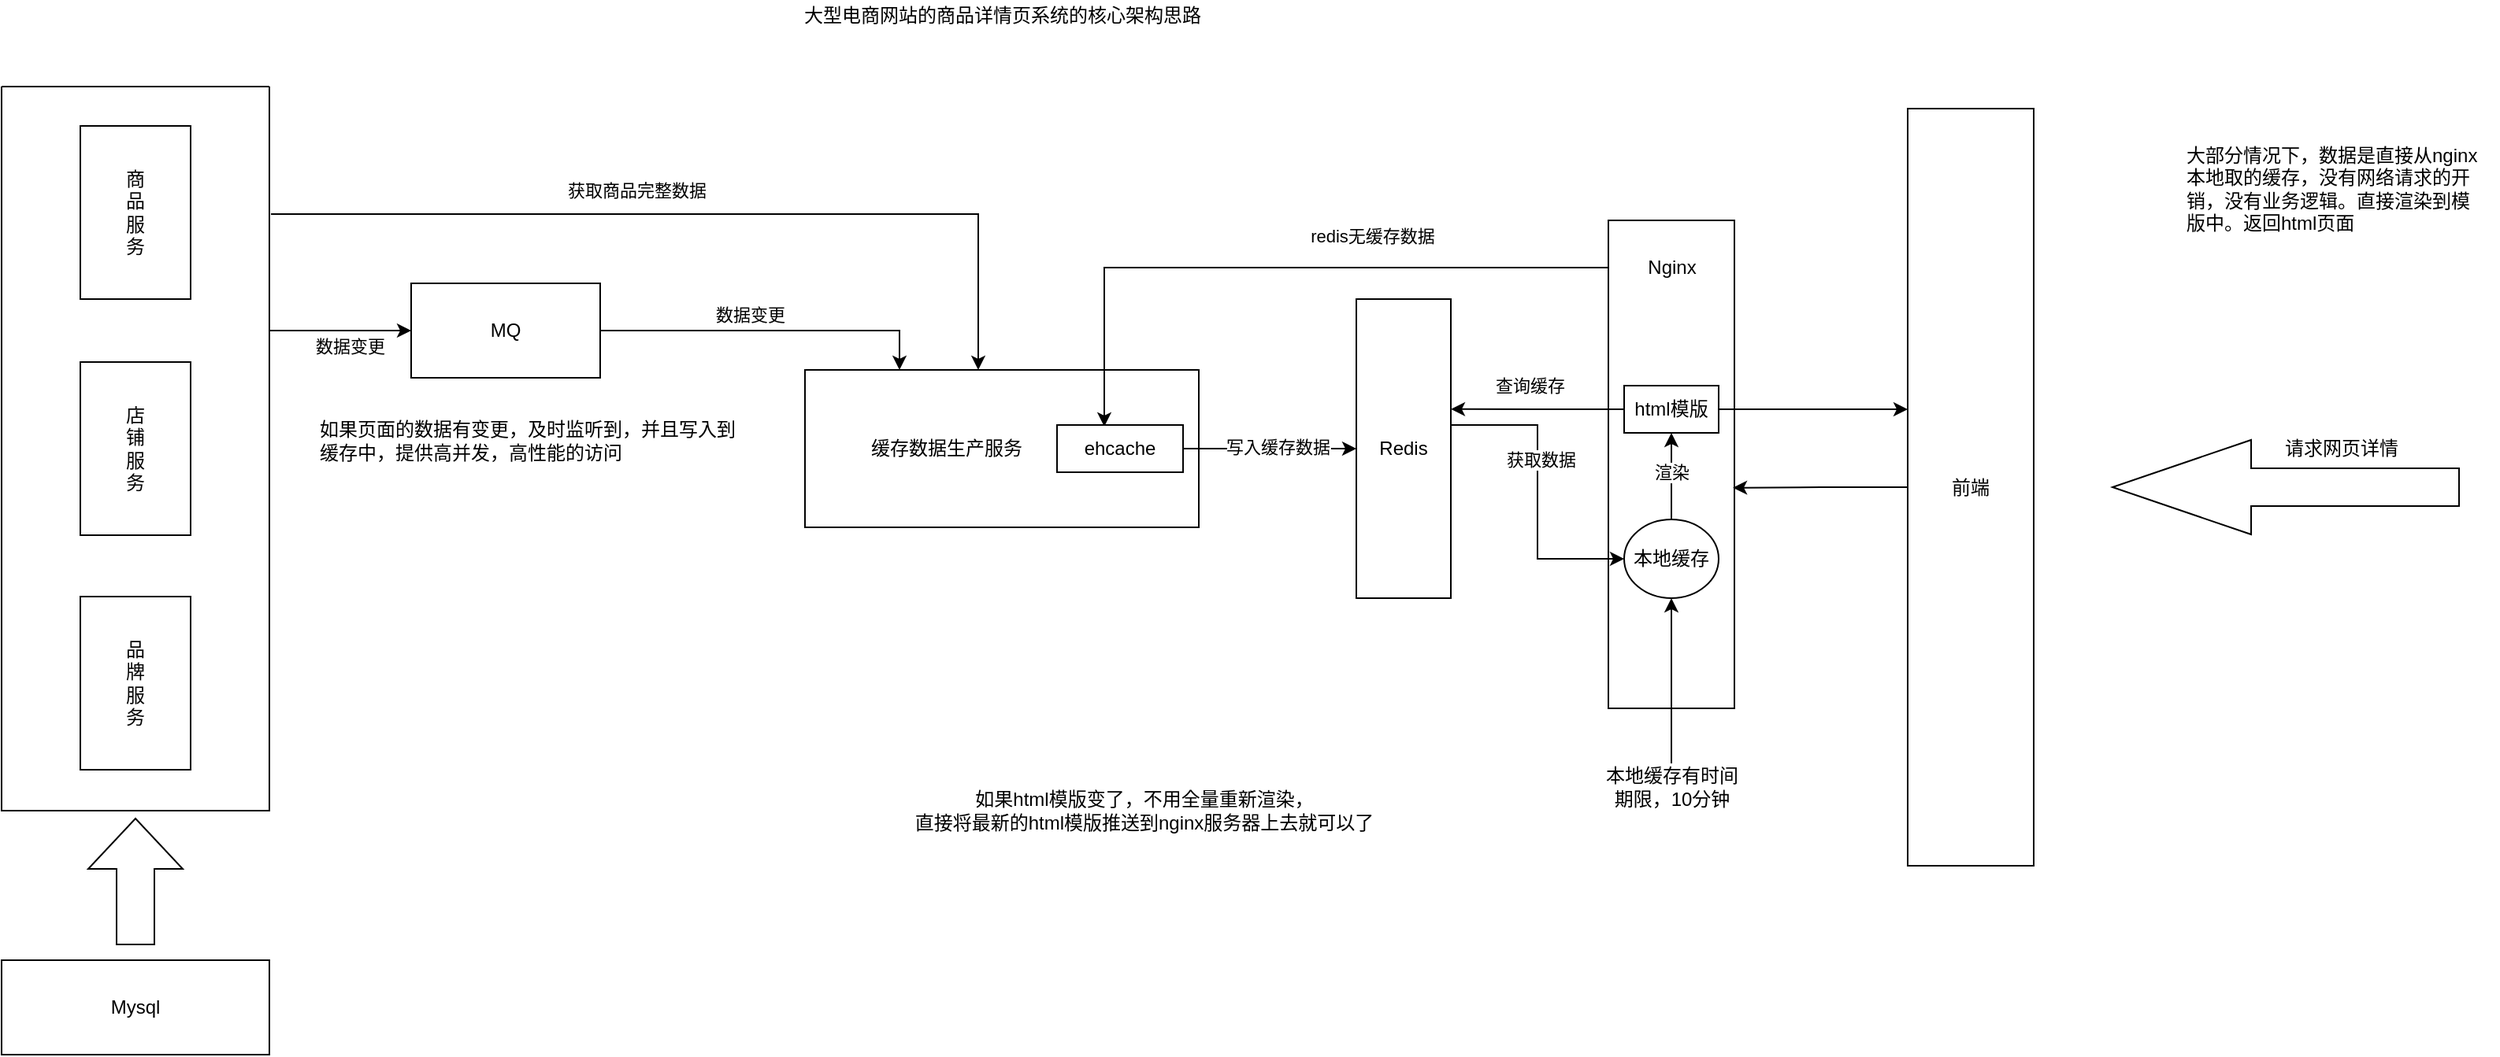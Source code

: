 <mxfile version="21.2.1" type="device" pages="2">
  <diagram id="FVMlDq0MBwnscz3vlR_v" name="01_大型网站电商详情页架构">
    <mxGraphModel dx="1194" dy="849" grid="1" gridSize="10" guides="1" tooltips="1" connect="1" arrows="1" fold="1" page="1" pageScale="1" pageWidth="2339" pageHeight="3300" math="0" shadow="0">
      <root>
        <mxCell id="0" />
        <mxCell id="1" parent="0" />
        <mxCell id="qEfbU9h2yTr7rrgWZIqy-9" value="" style="whiteSpace=wrap;html=1;backgroundOutline=0;" parent="1" vertex="1">
          <mxGeometry x="1050" y="230" width="80" height="310" as="geometry" />
        </mxCell>
        <mxCell id="qEfbU9h2yTr7rrgWZIqy-6" value="&amp;nbsp; &amp;nbsp; &amp;nbsp; &amp;nbsp; &amp;nbsp; &amp;nbsp; 缓存数据生产服务" style="whiteSpace=wrap;html=1;align=left;" parent="1" vertex="1">
          <mxGeometry x="540" y="325" width="250" height="100" as="geometry" />
        </mxCell>
        <mxCell id="qEfbU9h2yTr7rrgWZIqy-38" style="edgeStyle=orthogonalEdgeStyle;rounded=0;orthogonalLoop=1;jettySize=auto;html=1;entryX=0.375;entryY=0.033;entryDx=0;entryDy=0;entryPerimeter=0;exitX=0;exitY=0.25;exitDx=0;exitDy=0;" parent="1" source="qEfbU9h2yTr7rrgWZIqy-9" target="qEfbU9h2yTr7rrgWZIqy-7" edge="1">
          <mxGeometry relative="1" as="geometry">
            <mxPoint x="730" y="320" as="targetPoint" />
            <mxPoint x="1090" y="210" as="sourcePoint" />
            <Array as="points">
              <mxPoint x="1050" y="260" />
              <mxPoint x="730" y="260" />
            </Array>
          </mxGeometry>
        </mxCell>
        <mxCell id="qEfbU9h2yTr7rrgWZIqy-39" value="redis无缓存数据" style="edgeLabel;html=1;align=center;verticalAlign=middle;resizable=0;points=[];" parent="qEfbU9h2yTr7rrgWZIqy-38" vertex="1" connectable="0">
          <mxGeometry x="-0.154" y="-3" relative="1" as="geometry">
            <mxPoint y="-17" as="offset" />
          </mxGeometry>
        </mxCell>
        <mxCell id="qEfbU9h2yTr7rrgWZIqy-20" value="获取商品完整数据" style="edgeStyle=orthogonalEdgeStyle;rounded=0;orthogonalLoop=1;jettySize=auto;html=1;exitX=1.006;exitY=0.176;exitDx=0;exitDy=0;exitPerimeter=0;" parent="1" source="qEfbU9h2yTr7rrgWZIqy-14" target="qEfbU9h2yTr7rrgWZIqy-6" edge="1">
          <mxGeometry x="-0.154" y="15" relative="1" as="geometry">
            <Array as="points">
              <mxPoint x="650" y="226" />
            </Array>
            <mxPoint as="offset" />
          </mxGeometry>
        </mxCell>
        <mxCell id="qEfbU9h2yTr7rrgWZIqy-1" value="商&lt;br&gt;品&lt;br&gt;服&lt;br&gt;务" style="whiteSpace=wrap;html=1;" parent="1" vertex="1">
          <mxGeometry x="80" y="170" width="70" height="110" as="geometry" />
        </mxCell>
        <mxCell id="qEfbU9h2yTr7rrgWZIqy-2" value="店&lt;br&gt;铺&lt;br&gt;服&lt;br&gt;务" style="whiteSpace=wrap;html=1;" parent="1" vertex="1">
          <mxGeometry x="80" y="320" width="70" height="110" as="geometry" />
        </mxCell>
        <mxCell id="qEfbU9h2yTr7rrgWZIqy-3" value="品&lt;br&gt;牌&lt;br&gt;服&lt;br&gt;务" style="whiteSpace=wrap;html=1;" parent="1" vertex="1">
          <mxGeometry x="80" y="469" width="70" height="110" as="geometry" />
        </mxCell>
        <mxCell id="qEfbU9h2yTr7rrgWZIqy-15" style="edgeStyle=orthogonalEdgeStyle;rounded=0;orthogonalLoop=1;jettySize=auto;html=1;" parent="1" source="qEfbU9h2yTr7rrgWZIqy-4" target="qEfbU9h2yTr7rrgWZIqy-6" edge="1">
          <mxGeometry relative="1" as="geometry">
            <Array as="points">
              <mxPoint x="600" y="300" />
            </Array>
          </mxGeometry>
        </mxCell>
        <mxCell id="qEfbU9h2yTr7rrgWZIqy-18" value="数据变更" style="edgeLabel;html=1;align=center;verticalAlign=middle;resizable=0;points=[];" parent="qEfbU9h2yTr7rrgWZIqy-15" vertex="1" connectable="0">
          <mxGeometry x="-0.22" y="2" relative="1" as="geometry">
            <mxPoint x="11" y="-8" as="offset" />
          </mxGeometry>
        </mxCell>
        <mxCell id="qEfbU9h2yTr7rrgWZIqy-4" value="MQ" style="whiteSpace=wrap;html=1;" parent="1" vertex="1">
          <mxGeometry x="290" y="270" width="120" height="60" as="geometry" />
        </mxCell>
        <mxCell id="qEfbU9h2yTr7rrgWZIqy-5" value="Mysql" style="whiteSpace=wrap;html=1;" parent="1" vertex="1">
          <mxGeometry x="30" y="700" width="170" height="60" as="geometry" />
        </mxCell>
        <mxCell id="qEfbU9h2yTr7rrgWZIqy-21" style="edgeStyle=orthogonalEdgeStyle;rounded=0;orthogonalLoop=1;jettySize=auto;html=1;" parent="1" source="qEfbU9h2yTr7rrgWZIqy-7" target="qEfbU9h2yTr7rrgWZIqy-8" edge="1">
          <mxGeometry relative="1" as="geometry" />
        </mxCell>
        <mxCell id="qEfbU9h2yTr7rrgWZIqy-22" value="写入缓存数据" style="edgeLabel;html=1;align=center;verticalAlign=middle;resizable=0;points=[];" parent="qEfbU9h2yTr7rrgWZIqy-21" vertex="1" connectable="0">
          <mxGeometry x="0.091" y="1" relative="1" as="geometry">
            <mxPoint as="offset" />
          </mxGeometry>
        </mxCell>
        <mxCell id="qEfbU9h2yTr7rrgWZIqy-7" value="ehcache" style="whiteSpace=wrap;html=1;" parent="1" vertex="1">
          <mxGeometry x="700" y="360" width="80" height="30" as="geometry" />
        </mxCell>
        <mxCell id="qEfbU9h2yTr7rrgWZIqy-35" style="edgeStyle=orthogonalEdgeStyle;rounded=0;orthogonalLoop=1;jettySize=auto;html=1;exitX=1;exitY=0.5;exitDx=0;exitDy=0;" parent="1" source="qEfbU9h2yTr7rrgWZIqy-8" target="qEfbU9h2yTr7rrgWZIqy-27" edge="1">
          <mxGeometry relative="1" as="geometry">
            <Array as="points">
              <mxPoint x="950" y="360" />
              <mxPoint x="1005" y="360" />
              <mxPoint x="1005" y="445" />
            </Array>
          </mxGeometry>
        </mxCell>
        <mxCell id="qEfbU9h2yTr7rrgWZIqy-36" value="获取数据" style="edgeLabel;html=1;align=center;verticalAlign=middle;resizable=0;points=[];" parent="qEfbU9h2yTr7rrgWZIqy-35" vertex="1" connectable="0">
          <mxGeometry x="-0.122" y="2" relative="1" as="geometry">
            <mxPoint as="offset" />
          </mxGeometry>
        </mxCell>
        <mxCell id="qEfbU9h2yTr7rrgWZIqy-8" value="Redis" style="whiteSpace=wrap;html=1;" parent="1" vertex="1">
          <mxGeometry x="890" y="280" width="60" height="190" as="geometry" />
        </mxCell>
        <mxCell id="qEfbU9h2yTr7rrgWZIqy-10" value="Nginx" style="text;html=1;align=center;verticalAlign=middle;resizable=0;points=[];autosize=1;strokeColor=none;" parent="1" vertex="1">
          <mxGeometry x="1065" y="250" width="50" height="20" as="geometry" />
        </mxCell>
        <mxCell id="qEfbU9h2yTr7rrgWZIqy-26" style="edgeStyle=orthogonalEdgeStyle;rounded=0;orthogonalLoop=1;jettySize=auto;html=1;entryX=0.988;entryY=0.548;entryDx=0;entryDy=0;entryPerimeter=0;" parent="1" source="qEfbU9h2yTr7rrgWZIqy-11" target="qEfbU9h2yTr7rrgWZIqy-9" edge="1">
          <mxGeometry relative="1" as="geometry" />
        </mxCell>
        <mxCell id="qEfbU9h2yTr7rrgWZIqy-11" value="前端" style="whiteSpace=wrap;html=1;" parent="1" vertex="1">
          <mxGeometry x="1240" y="159" width="80" height="481" as="geometry" />
        </mxCell>
        <mxCell id="qEfbU9h2yTr7rrgWZIqy-12" value="" style="shape=singleArrow;whiteSpace=wrap;html=1;arrowWidth=0.4;arrowSize=0.4;flipH=1;" parent="1" vertex="1">
          <mxGeometry x="1370" y="369.5" width="220" height="60" as="geometry" />
        </mxCell>
        <mxCell id="qEfbU9h2yTr7rrgWZIqy-13" value="请求网页详情" style="text;html=1;align=center;verticalAlign=middle;resizable=0;points=[];autosize=1;strokeColor=none;" parent="1" vertex="1">
          <mxGeometry x="1470" y="365" width="90" height="20" as="geometry" />
        </mxCell>
        <mxCell id="qEfbU9h2yTr7rrgWZIqy-16" style="edgeStyle=orthogonalEdgeStyle;rounded=0;orthogonalLoop=1;jettySize=auto;html=1;exitX=1;exitY=0.337;exitDx=0;exitDy=0;exitPerimeter=0;" parent="1" source="qEfbU9h2yTr7rrgWZIqy-14" target="qEfbU9h2yTr7rrgWZIqy-4" edge="1">
          <mxGeometry relative="1" as="geometry" />
        </mxCell>
        <mxCell id="qEfbU9h2yTr7rrgWZIqy-17" value="数据变更" style="edgeLabel;html=1;align=center;verticalAlign=middle;resizable=0;points=[];" parent="qEfbU9h2yTr7rrgWZIqy-16" vertex="1" connectable="0">
          <mxGeometry x="-0.236" y="-3" relative="1" as="geometry">
            <mxPoint x="16" y="7" as="offset" />
          </mxGeometry>
        </mxCell>
        <mxCell id="qEfbU9h2yTr7rrgWZIqy-14" value="" style="swimlane;startSize=0;" parent="1" vertex="1">
          <mxGeometry x="30" y="145" width="170" height="460" as="geometry" />
        </mxCell>
        <mxCell id="qEfbU9h2yTr7rrgWZIqy-23" value="" style="shape=singleArrow;whiteSpace=wrap;html=1;arrowWidth=0.4;arrowSize=0.4;flipH=1;direction=north;" parent="1" vertex="1">
          <mxGeometry x="85" y="610" width="60" height="80" as="geometry" />
        </mxCell>
        <mxCell id="qEfbU9h2yTr7rrgWZIqy-30" style="edgeStyle=orthogonalEdgeStyle;rounded=0;orthogonalLoop=1;jettySize=auto;html=1;" parent="1" source="qEfbU9h2yTr7rrgWZIqy-25" edge="1">
          <mxGeometry relative="1" as="geometry">
            <mxPoint x="1240" y="350" as="targetPoint" />
          </mxGeometry>
        </mxCell>
        <mxCell id="qEfbU9h2yTr7rrgWZIqy-31" style="edgeStyle=orthogonalEdgeStyle;rounded=0;orthogonalLoop=1;jettySize=auto;html=1;entryX=1;entryY=0.368;entryDx=0;entryDy=0;entryPerimeter=0;" parent="1" source="qEfbU9h2yTr7rrgWZIqy-25" target="qEfbU9h2yTr7rrgWZIqy-8" edge="1">
          <mxGeometry relative="1" as="geometry" />
        </mxCell>
        <mxCell id="qEfbU9h2yTr7rrgWZIqy-32" value="查询缓存" style="edgeLabel;html=1;align=center;verticalAlign=middle;resizable=0;points=[];" parent="qEfbU9h2yTr7rrgWZIqy-31" vertex="1" connectable="0">
          <mxGeometry x="0.182" y="-2" relative="1" as="geometry">
            <mxPoint x="5" y="-13" as="offset" />
          </mxGeometry>
        </mxCell>
        <mxCell id="qEfbU9h2yTr7rrgWZIqy-25" value="html模版" style="whiteSpace=wrap;html=1;" parent="1" vertex="1">
          <mxGeometry x="1060" y="335" width="60" height="30" as="geometry" />
        </mxCell>
        <mxCell id="qEfbU9h2yTr7rrgWZIqy-28" style="edgeStyle=orthogonalEdgeStyle;rounded=0;orthogonalLoop=1;jettySize=auto;html=1;" parent="1" source="qEfbU9h2yTr7rrgWZIqy-27" target="qEfbU9h2yTr7rrgWZIqy-25" edge="1">
          <mxGeometry relative="1" as="geometry" />
        </mxCell>
        <mxCell id="qEfbU9h2yTr7rrgWZIqy-29" value="渲染" style="edgeLabel;html=1;align=center;verticalAlign=middle;resizable=0;points=[];" parent="qEfbU9h2yTr7rrgWZIqy-28" vertex="1" connectable="0">
          <mxGeometry x="0.091" relative="1" as="geometry">
            <mxPoint as="offset" />
          </mxGeometry>
        </mxCell>
        <mxCell id="qEfbU9h2yTr7rrgWZIqy-27" value="本地缓存" style="ellipse;whiteSpace=wrap;html=1;" parent="1" vertex="1">
          <mxGeometry x="1060" y="420" width="60" height="50" as="geometry" />
        </mxCell>
        <mxCell id="qEfbU9h2yTr7rrgWZIqy-37" value="如果页面的数据有变更，及时监听到，并且写入到&lt;br&gt;缓存中，提供高并发，高性能的访问" style="text;html=1;align=left;verticalAlign=middle;resizable=0;points=[];autosize=1;strokeColor=none;" parent="1" vertex="1">
          <mxGeometry x="230" y="355" width="280" height="30" as="geometry" />
        </mxCell>
        <mxCell id="qEfbU9h2yTr7rrgWZIqy-40" value="大型电商网站的商品详情页系统的核心架构思路" style="text;html=1;align=center;verticalAlign=middle;resizable=0;points=[];autosize=1;strokeColor=none;" parent="1" vertex="1">
          <mxGeometry x="530" y="90" width="270" height="20" as="geometry" />
        </mxCell>
        <mxCell id="qEfbU9h2yTr7rrgWZIqy-42" style="edgeStyle=orthogonalEdgeStyle;rounded=0;orthogonalLoop=1;jettySize=auto;html=1;entryX=0.5;entryY=1;entryDx=0;entryDy=0;" parent="1" source="qEfbU9h2yTr7rrgWZIqy-41" target="qEfbU9h2yTr7rrgWZIqy-27" edge="1">
          <mxGeometry relative="1" as="geometry" />
        </mxCell>
        <mxCell id="qEfbU9h2yTr7rrgWZIqy-41" value="本地缓存有时间&lt;br&gt;期限，10分钟" style="text;html=1;align=center;verticalAlign=middle;resizable=0;points=[];autosize=1;strokeColor=none;" parent="1" vertex="1">
          <mxGeometry x="1040" y="575" width="100" height="30" as="geometry" />
        </mxCell>
        <mxCell id="qEfbU9h2yTr7rrgWZIqy-43" value="如果html模版变了，不用全量重新渲染，&lt;br&gt;直接将最新的html模版推送到nginx服务器上去就可以了" style="text;html=1;align=center;verticalAlign=middle;resizable=0;points=[];autosize=1;strokeColor=none;" parent="1" vertex="1">
          <mxGeometry x="600" y="590" width="310" height="30" as="geometry" />
        </mxCell>
        <mxCell id="qEfbU9h2yTr7rrgWZIqy-44" value="大部分情况下，数据是直接从nginx&lt;br&gt;本地取的缓存，没有网络请求的开&lt;br&gt;销，没有业务逻辑。直接渲染到模&lt;br&gt;版中。返回html页面" style="text;html=1;align=left;verticalAlign=middle;resizable=0;points=[];autosize=1;strokeColor=none;" parent="1" vertex="1">
          <mxGeometry x="1415" y="180" width="200" height="60" as="geometry" />
        </mxCell>
      </root>
    </mxGraphModel>
  </diagram>
  <diagram id="nMC-mkKWLiYyPETZEqDr" name="分发层+应用层双层nginx架构">
    <mxGraphModel dx="1194" dy="4149" grid="1" gridSize="10" guides="1" tooltips="1" connect="1" arrows="1" fold="1" page="1" pageScale="1" pageWidth="2339" pageHeight="3300" math="0" shadow="0">
      <root>
        <mxCell id="dwAPczU28jElaLLMueP7-0" />
        <mxCell id="dwAPczU28jElaLLMueP7-1" parent="dwAPczU28jElaLLMueP7-0" />
        <mxCell id="dwAPczU28jElaLLMueP7-8" style="edgeStyle=orthogonalEdgeStyle;rounded=0;orthogonalLoop=1;jettySize=auto;html=1;entryX=0.5;entryY=0;entryDx=0;entryDy=0;" parent="dwAPczU28jElaLLMueP7-1" source="dwAPczU28jElaLLMueP7-2" target="dwAPczU28jElaLLMueP7-3" edge="1">
          <mxGeometry relative="1" as="geometry" />
        </mxCell>
        <mxCell id="dwAPczU28jElaLLMueP7-9" value="根据id hash路由到同一台nginx服务器" style="edgeLabel;html=1;align=center;verticalAlign=middle;resizable=0;points=[];" parent="dwAPczU28jElaLLMueP7-8" vertex="1" connectable="0">
          <mxGeometry x="0.002" relative="1" as="geometry">
            <mxPoint as="offset" />
          </mxGeometry>
        </mxCell>
        <mxCell id="dwAPczU28jElaLLMueP7-2" value="分发层Nginx" style="whiteSpace=wrap;html=1;" parent="dwAPczU28jElaLLMueP7-1" vertex="1">
          <mxGeometry x="450" y="140" width="350" height="40" as="geometry" />
        </mxCell>
        <mxCell id="dwAPczU28jElaLLMueP7-3" value="应用层Nginx" style="whiteSpace=wrap;html=1;" parent="dwAPczU28jElaLLMueP7-1" vertex="1">
          <mxGeometry x="290" y="350" width="160" height="40" as="geometry" />
        </mxCell>
        <mxCell id="dwAPczU28jElaLLMueP7-4" value="" style="shape=singleArrow;whiteSpace=wrap;html=1;arrowWidth=0.4;arrowSize=0.4;flipH=1;direction=south;" parent="dwAPczU28jElaLLMueP7-1" vertex="1">
          <mxGeometry x="595" y="-10" width="60" height="80" as="geometry" />
        </mxCell>
        <mxCell id="dwAPczU28jElaLLMueP7-5" value="应用层Nginx" style="whiteSpace=wrap;html=1;" parent="dwAPczU28jElaLLMueP7-1" vertex="1">
          <mxGeometry x="545" y="350" width="160" height="40" as="geometry" />
        </mxCell>
        <mxCell id="dwAPczU28jElaLLMueP7-6" value="应用层Nginx" style="whiteSpace=wrap;html=1;" parent="dwAPczU28jElaLLMueP7-1" vertex="1">
          <mxGeometry x="800" y="360" width="160" height="40" as="geometry" />
        </mxCell>
        <mxCell id="dwAPczU28jElaLLMueP7-10" value="Redis" style="whiteSpace=wrap;html=1;" parent="dwAPczU28jElaLLMueP7-1" vertex="1">
          <mxGeometry x="190" y="480" width="880" height="50" as="geometry" />
        </mxCell>
      </root>
    </mxGraphModel>
  </diagram>
</mxfile>
